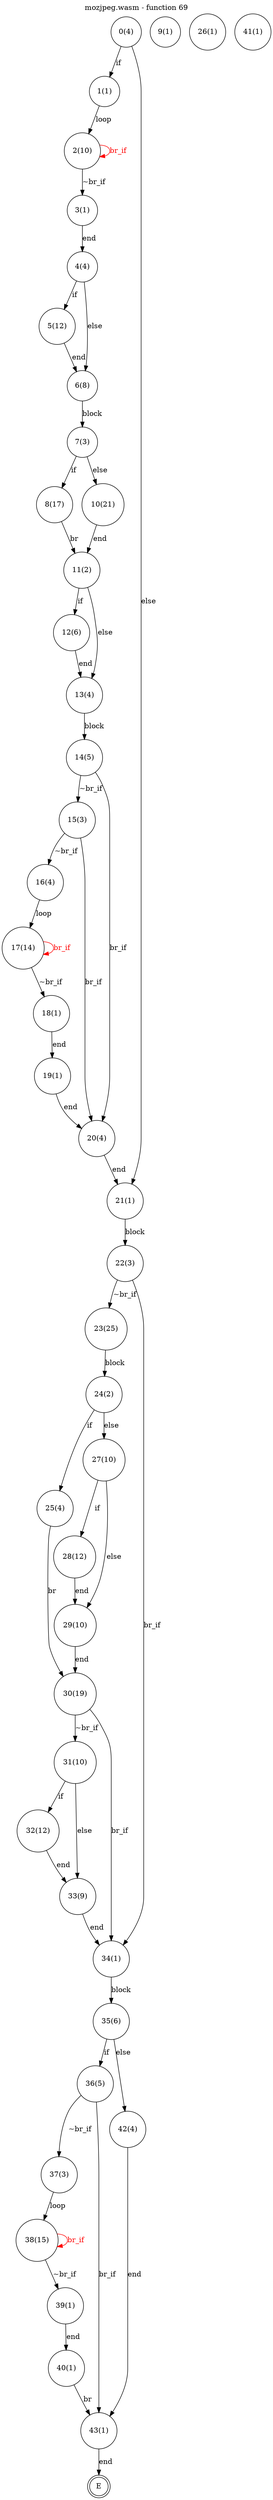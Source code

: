 digraph finite_state_machine {
    label = "mozjpeg.wasm - function 69"
    labelloc =  t
    labelfontsize = 16
    labelfontcolor = black
    labelfontname = "Helvetica"
    node [shape = doublecircle]; E ;
node [shape=circle, fontcolor=black, style="", label="0(4)"]0
node [shape=circle, fontcolor=black, style="", label="1(1)"]1
node [shape=circle, fontcolor=black, style="", label="2(10)"]2
node [shape=circle, fontcolor=black, style="", label="3(1)"]3
node [shape=circle, fontcolor=black, style="", label="4(4)"]4
node [shape=circle, fontcolor=black, style="", label="5(12)"]5
node [shape=circle, fontcolor=black, style="", label="6(8)"]6
node [shape=circle, fontcolor=black, style="", label="7(3)"]7
node [shape=circle, fontcolor=black, style="", label="8(17)"]8
node [shape=circle, fontcolor=black, style="", label="9(1)"]9
node [shape=circle, fontcolor=black, style="", label="10(21)"]10
node [shape=circle, fontcolor=black, style="", label="11(2)"]11
node [shape=circle, fontcolor=black, style="", label="12(6)"]12
node [shape=circle, fontcolor=black, style="", label="13(4)"]13
node [shape=circle, fontcolor=black, style="", label="14(5)"]14
node [shape=circle, fontcolor=black, style="", label="15(3)"]15
node [shape=circle, fontcolor=black, style="", label="16(4)"]16
node [shape=circle, fontcolor=black, style="", label="17(14)"]17
node [shape=circle, fontcolor=black, style="", label="18(1)"]18
node [shape=circle, fontcolor=black, style="", label="19(1)"]19
node [shape=circle, fontcolor=black, style="", label="20(4)"]20
node [shape=circle, fontcolor=black, style="", label="21(1)"]21
node [shape=circle, fontcolor=black, style="", label="22(3)"]22
node [shape=circle, fontcolor=black, style="", label="23(25)"]23
node [shape=circle, fontcolor=black, style="", label="24(2)"]24
node [shape=circle, fontcolor=black, style="", label="25(4)"]25
node [shape=circle, fontcolor=black, style="", label="26(1)"]26
node [shape=circle, fontcolor=black, style="", label="27(10)"]27
node [shape=circle, fontcolor=black, style="", label="28(12)"]28
node [shape=circle, fontcolor=black, style="", label="29(10)"]29
node [shape=circle, fontcolor=black, style="", label="30(19)"]30
node [shape=circle, fontcolor=black, style="", label="31(10)"]31
node [shape=circle, fontcolor=black, style="", label="32(12)"]32
node [shape=circle, fontcolor=black, style="", label="33(9)"]33
node [shape=circle, fontcolor=black, style="", label="34(1)"]34
node [shape=circle, fontcolor=black, style="", label="35(6)"]35
node [shape=circle, fontcolor=black, style="", label="36(5)"]36
node [shape=circle, fontcolor=black, style="", label="37(3)"]37
node [shape=circle, fontcolor=black, style="", label="38(15)"]38
node [shape=circle, fontcolor=black, style="", label="39(1)"]39
node [shape=circle, fontcolor=black, style="", label="40(1)"]40
node [shape=circle, fontcolor=black, style="", label="41(1)"]41
node [shape=circle, fontcolor=black, style="", label="42(4)"]42
node [shape=circle, fontcolor=black, style="", label="43(1)"]43
node [shape=circle, fontcolor=black, style="", label="E"]E
    0 -> 1[label="if"];
    0 -> 21[label="else"];
    1 -> 2[label="loop"];
    2 -> 3[label="~br_if"];
    2 -> 2[color="red" fontcolor="red" label="br_if"];
    3 -> 4[label="end"];
    4 -> 5[label="if"];
    4 -> 6[label="else"];
    5 -> 6[label="end"];
    6 -> 7[label="block"];
    7 -> 8[label="if"];
    7 -> 10[label="else"];
    8 -> 11[label="br"];
    10 -> 11[label="end"];
    11 -> 12[label="if"];
    11 -> 13[label="else"];
    12 -> 13[label="end"];
    13 -> 14[label="block"];
    14 -> 15[label="~br_if"];
    14 -> 20[label="br_if"];
    15 -> 16[label="~br_if"];
    15 -> 20[label="br_if"];
    16 -> 17[label="loop"];
    17 -> 18[label="~br_if"];
    17 -> 17[color="red" fontcolor="red" label="br_if"];
    18 -> 19[label="end"];
    19 -> 20[label="end"];
    20 -> 21[label="end"];
    21 -> 22[label="block"];
    22 -> 23[label="~br_if"];
    22 -> 34[label="br_if"];
    23 -> 24[label="block"];
    24 -> 25[label="if"];
    24 -> 27[label="else"];
    25 -> 30[label="br"];
    27 -> 28[label="if"];
    27 -> 29[label="else"];
    28 -> 29[label="end"];
    29 -> 30[label="end"];
    30 -> 31[label="~br_if"];
    30 -> 34[label="br_if"];
    31 -> 32[label="if"];
    31 -> 33[label="else"];
    32 -> 33[label="end"];
    33 -> 34[label="end"];
    34 -> 35[label="block"];
    35 -> 36[label="if"];
    35 -> 42[label="else"];
    36 -> 37[label="~br_if"];
    36 -> 43[label="br_if"];
    37 -> 38[label="loop"];
    38 -> 39[label="~br_if"];
    38 -> 38[color="red" fontcolor="red" label="br_if"];
    39 -> 40[label="end"];
    40 -> 43[label="br"];
    42 -> 43[label="end"];
    43 -> E[label="end"];
}

